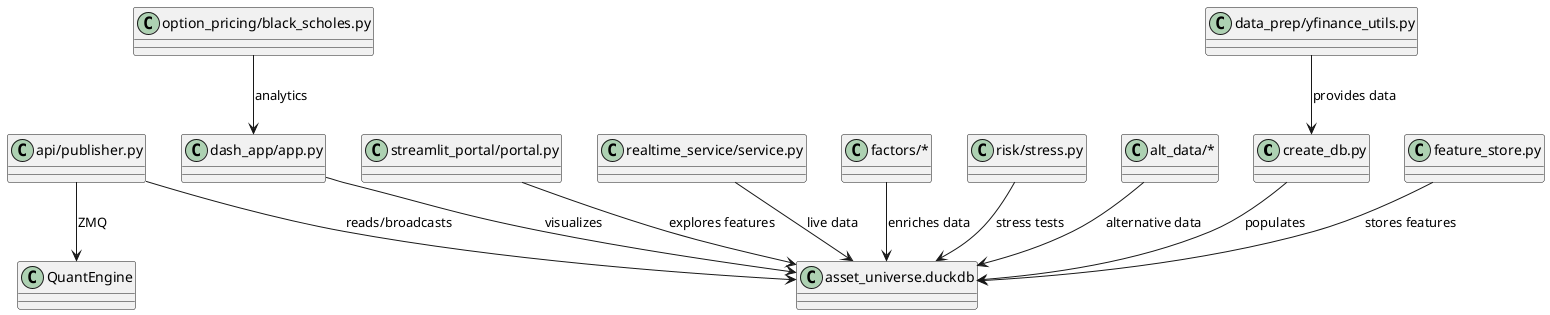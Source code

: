 @startuml
!define RECTANGLE class
RECTANGLE "create_db.py" as CreateDB
RECTANGLE "feature_store.py" as FeatureStore
RECTANGLE "option_pricing/black_scholes.py" as BlackScholes
RECTANGLE "api/publisher.py" as Publisher
RECTANGLE "dash_app/app.py" as DashApp
RECTANGLE "streamlit_portal/portal.py" as StreamlitPortal
RECTANGLE "realtime_service/service.py" as RealtimeService
RECTANGLE "factors/*" as Factors
RECTANGLE "risk/stress.py" as Stress
RECTANGLE "alt_data/*" as AltData
RECTANGLE "data_prep/yfinance_utils.py" as YFinanceUtils
RECTANGLE "asset_universe.duckdb" as DuckDB

CreateDB --> DuckDB : populates
FeatureStore --> DuckDB : stores features
Factors --> DuckDB : enriches data
AltData --> DuckDB : alternative data
YFinanceUtils --> CreateDB : provides data
Publisher --> DuckDB : reads/broadcasts
Publisher --> QuantEngine : ZMQ
DashApp --> DuckDB : visualizes
StreamlitPortal --> DuckDB : explores features
RealtimeService --> DuckDB : live data
Stress --> DuckDB : stress tests
BlackScholes --> DashApp : analytics

@enduml
